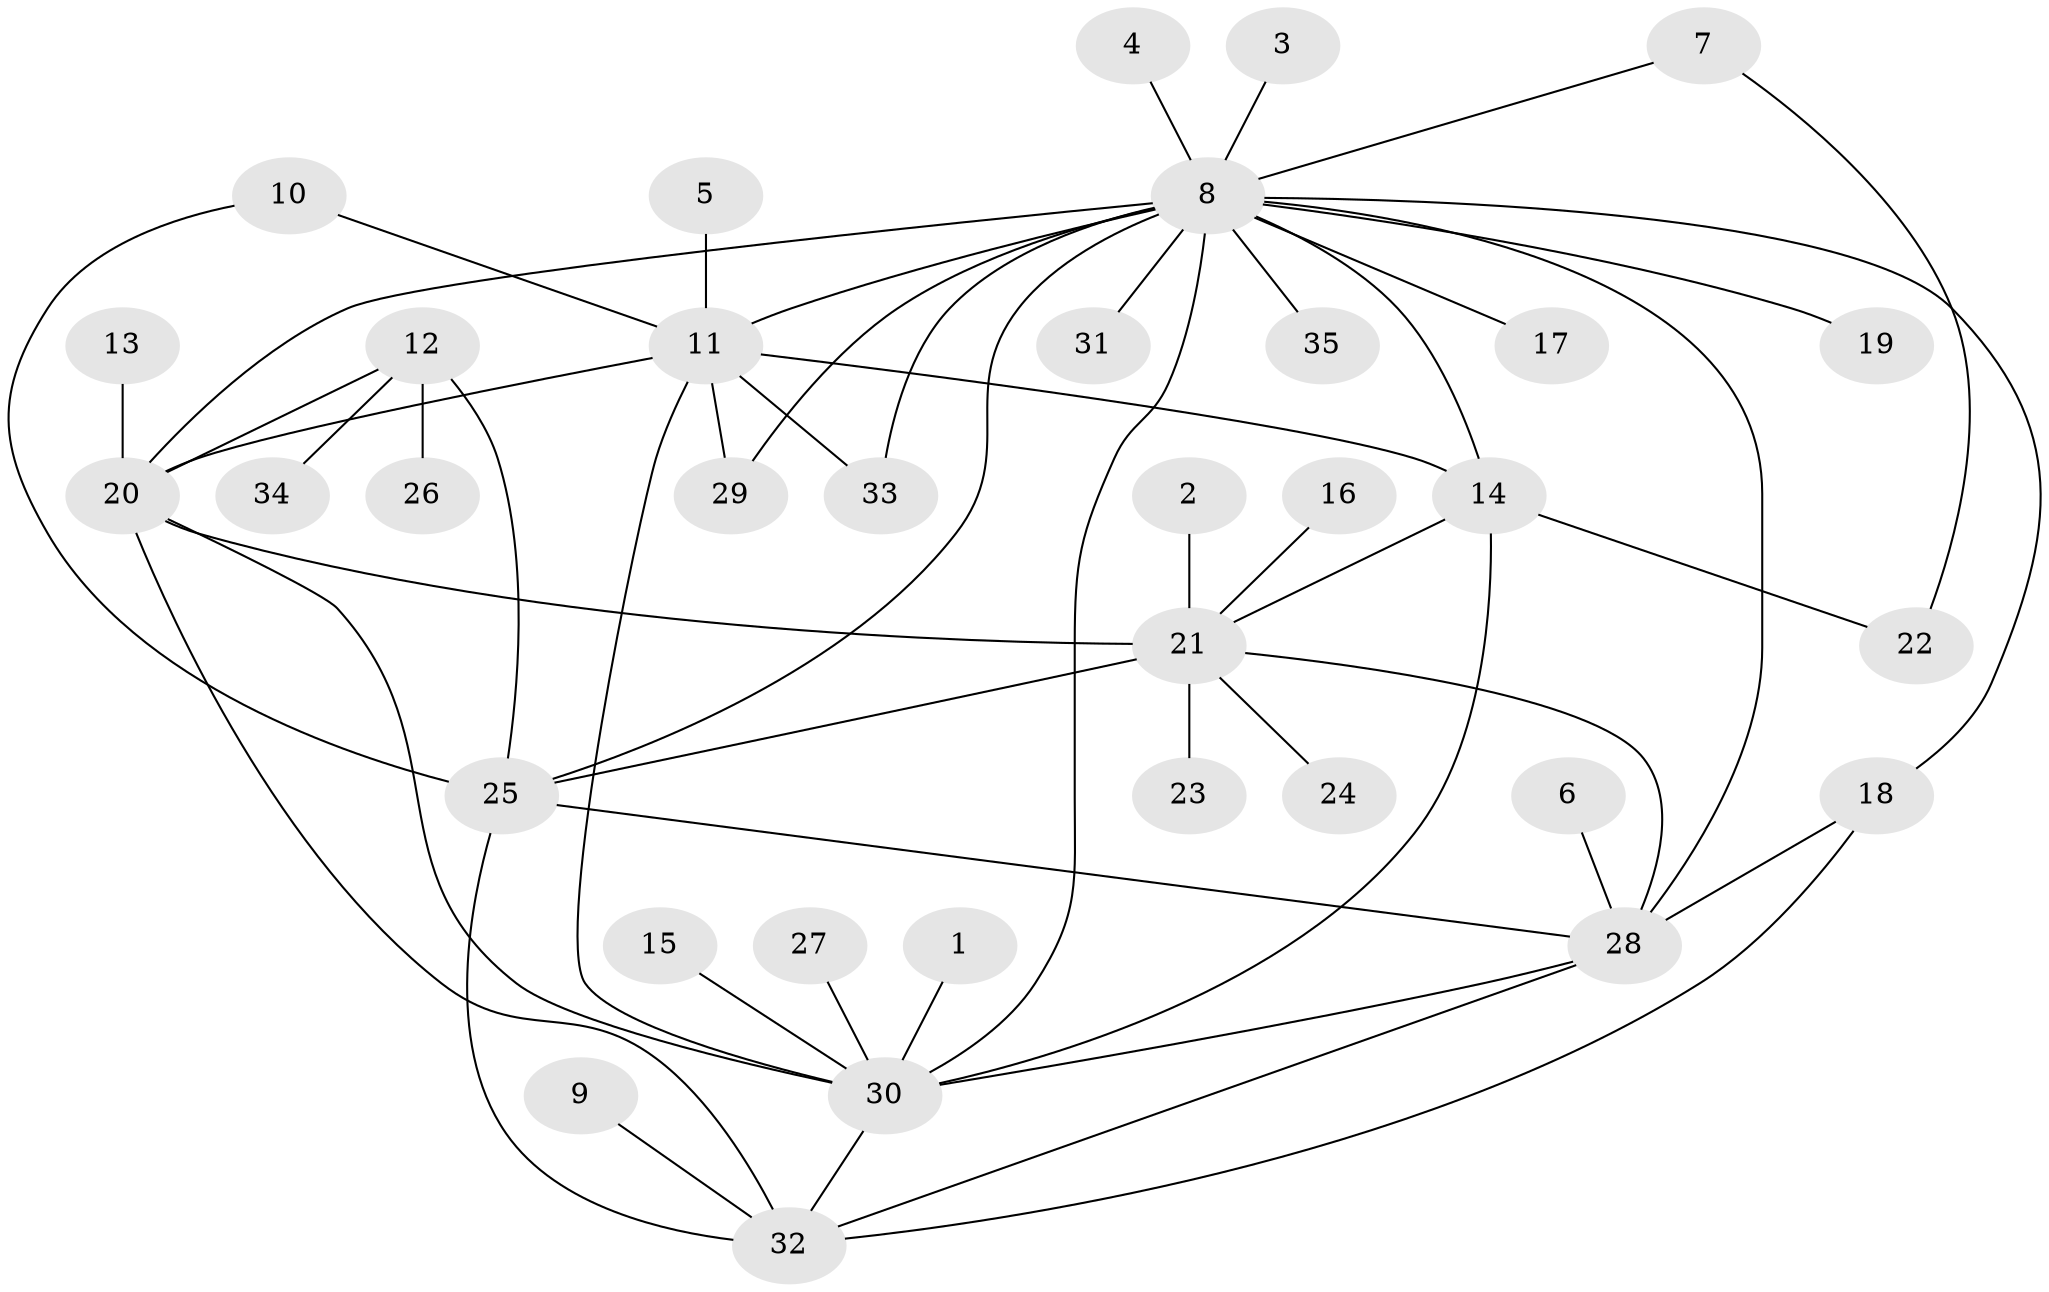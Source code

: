 // original degree distribution, {11: 0.04477611940298507, 13: 0.014925373134328358, 8: 0.029850746268656716, 23: 0.014925373134328358, 5: 0.04477611940298507, 1: 0.47761194029850745, 9: 0.014925373134328358, 10: 0.014925373134328358, 2: 0.208955223880597, 6: 0.029850746268656716, 4: 0.05970149253731343, 3: 0.029850746268656716, 7: 0.014925373134328358}
// Generated by graph-tools (version 1.1) at 2025/01/03/09/25 03:01:53]
// undirected, 35 vertices, 54 edges
graph export_dot {
graph [start="1"]
  node [color=gray90,style=filled];
  1;
  2;
  3;
  4;
  5;
  6;
  7;
  8;
  9;
  10;
  11;
  12;
  13;
  14;
  15;
  16;
  17;
  18;
  19;
  20;
  21;
  22;
  23;
  24;
  25;
  26;
  27;
  28;
  29;
  30;
  31;
  32;
  33;
  34;
  35;
  1 -- 30 [weight=1.0];
  2 -- 21 [weight=1.0];
  3 -- 8 [weight=1.0];
  4 -- 8 [weight=1.0];
  5 -- 11 [weight=1.0];
  6 -- 28 [weight=1.0];
  7 -- 8 [weight=1.0];
  7 -- 22 [weight=1.0];
  8 -- 11 [weight=2.0];
  8 -- 14 [weight=2.0];
  8 -- 17 [weight=1.0];
  8 -- 18 [weight=1.0];
  8 -- 19 [weight=1.0];
  8 -- 20 [weight=2.0];
  8 -- 25 [weight=1.0];
  8 -- 28 [weight=4.0];
  8 -- 29 [weight=3.0];
  8 -- 30 [weight=2.0];
  8 -- 31 [weight=1.0];
  8 -- 33 [weight=1.0];
  8 -- 35 [weight=1.0];
  9 -- 32 [weight=1.0];
  10 -- 11 [weight=1.0];
  10 -- 25 [weight=1.0];
  11 -- 14 [weight=1.0];
  11 -- 20 [weight=1.0];
  11 -- 29 [weight=2.0];
  11 -- 30 [weight=1.0];
  11 -- 33 [weight=1.0];
  12 -- 20 [weight=1.0];
  12 -- 25 [weight=2.0];
  12 -- 26 [weight=1.0];
  12 -- 34 [weight=1.0];
  13 -- 20 [weight=1.0];
  14 -- 21 [weight=1.0];
  14 -- 22 [weight=1.0];
  14 -- 30 [weight=1.0];
  15 -- 30 [weight=1.0];
  16 -- 21 [weight=1.0];
  18 -- 28 [weight=1.0];
  18 -- 32 [weight=1.0];
  20 -- 21 [weight=2.0];
  20 -- 30 [weight=1.0];
  20 -- 32 [weight=2.0];
  21 -- 23 [weight=1.0];
  21 -- 24 [weight=1.0];
  21 -- 25 [weight=1.0];
  21 -- 28 [weight=1.0];
  25 -- 28 [weight=1.0];
  25 -- 32 [weight=2.0];
  27 -- 30 [weight=1.0];
  28 -- 30 [weight=1.0];
  28 -- 32 [weight=3.0];
  30 -- 32 [weight=1.0];
}
